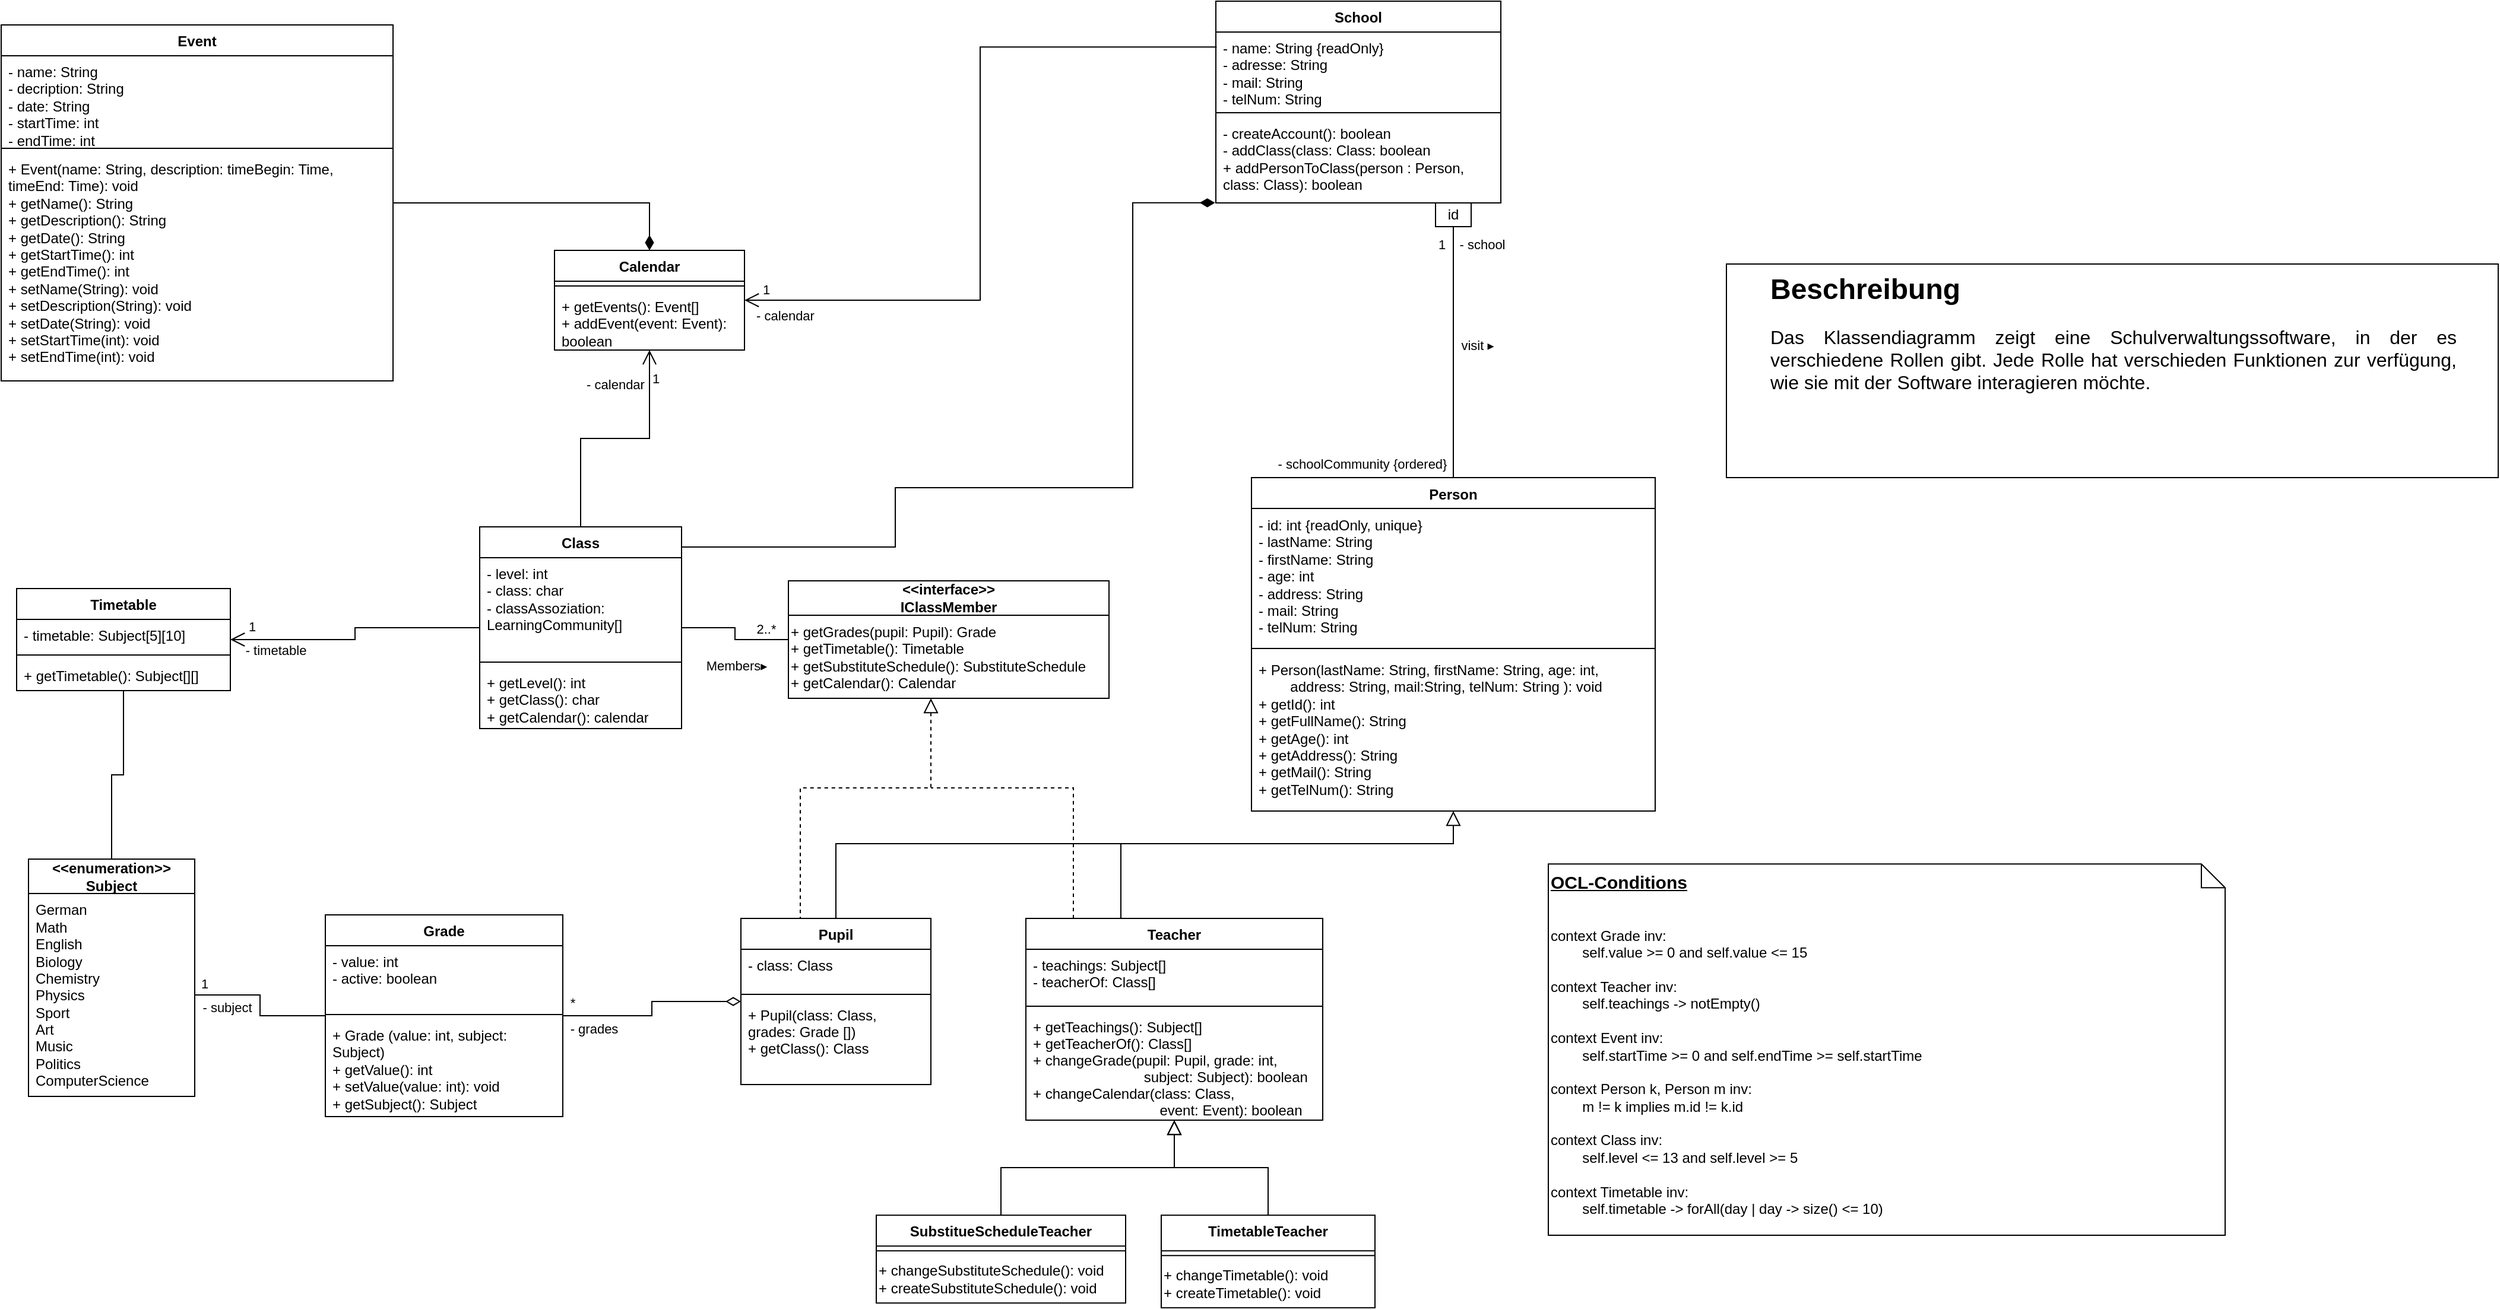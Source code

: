 <mxfile version="24.4.8" type="github">
  <diagram id="C5RBs43oDa-KdzZeNtuy" name="Page-1">
    <mxGraphModel dx="3241" dy="3638" grid="1" gridSize="10" guides="1" tooltips="1" connect="1" arrows="1" fold="1" page="1" pageScale="1" pageWidth="827" pageHeight="1169" math="0" shadow="0">
      <root>
        <mxCell id="WIyWlLk6GJQsqaUBKTNV-0" />
        <mxCell id="WIyWlLk6GJQsqaUBKTNV-1" parent="WIyWlLk6GJQsqaUBKTNV-0" />
        <mxCell id="5Cg1DQGmmBew_H07fwid-9" style="edgeStyle=orthogonalEdgeStyle;rounded=0;orthogonalLoop=1;jettySize=auto;html=1;entryX=1;entryY=0.5;entryDx=0;entryDy=0;endArrow=none;endFill=0;startArrow=diamondThin;startFill=0;startSize=10;endSize=10;" parent="WIyWlLk6GJQsqaUBKTNV-1" source="zkfFHV4jXpPFQw0GAbJ--0" target="rrHhDad-GqAPhSAh23OG-0" edge="1">
          <mxGeometry relative="1" as="geometry" />
        </mxCell>
        <mxCell id="TqdGIouG84ddenYdvqpn-0" value="- grades" style="edgeLabel;html=1;align=center;verticalAlign=middle;resizable=0;points=[];" parent="5Cg1DQGmmBew_H07fwid-9" vertex="1" connectable="0">
          <mxGeometry x="0.303" relative="1" as="geometry">
            <mxPoint x="-31" y="11" as="offset" />
          </mxGeometry>
        </mxCell>
        <mxCell id="TqdGIouG84ddenYdvqpn-2" value="*" style="edgeLabel;html=1;align=center;verticalAlign=middle;resizable=0;points=[];" parent="5Cg1DQGmmBew_H07fwid-9" vertex="1" connectable="0">
          <mxGeometry x="0.911" y="-1" relative="1" as="geometry">
            <mxPoint x="1" y="-10" as="offset" />
          </mxGeometry>
        </mxCell>
        <mxCell id="zkfFHV4jXpPFQw0GAbJ--0" value="Pupil" style="swimlane;fontStyle=1;align=center;verticalAlign=top;childLayout=stackLayout;horizontal=1;startSize=26;horizontalStack=0;resizeParent=1;resizeLast=0;collapsible=1;marginBottom=0;rounded=0;shadow=0;strokeWidth=1;" parent="WIyWlLk6GJQsqaUBKTNV-1" vertex="1">
          <mxGeometry x="-120" y="-1527" width="160" height="140" as="geometry">
            <mxRectangle x="-160" y="-840" width="160" height="26" as="alternateBounds" />
          </mxGeometry>
        </mxCell>
        <mxCell id="zkfFHV4jXpPFQw0GAbJ--1" value="- class: Class&#xa;" style="text;align=left;verticalAlign=top;spacingLeft=4;spacingRight=4;overflow=hidden;rotatable=0;points=[[0,0.5],[1,0.5]];portConstraint=eastwest;" parent="zkfFHV4jXpPFQw0GAbJ--0" vertex="1">
          <mxGeometry y="26" width="160" height="34" as="geometry" />
        </mxCell>
        <mxCell id="zkfFHV4jXpPFQw0GAbJ--4" value="" style="line;html=1;strokeWidth=1;align=left;verticalAlign=middle;spacingTop=-1;spacingLeft=3;spacingRight=3;rotatable=0;labelPosition=right;points=[];portConstraint=eastwest;" parent="zkfFHV4jXpPFQw0GAbJ--0" vertex="1">
          <mxGeometry y="60" width="160" height="8" as="geometry" />
        </mxCell>
        <mxCell id="zkfFHV4jXpPFQw0GAbJ--5" value="+ Pupil(class: Class, &#xa;grades: Grade [])&#xa;+ getClass(): Class" style="text;align=left;verticalAlign=top;spacingLeft=4;spacingRight=4;overflow=hidden;rotatable=0;points=[[0,0.5],[1,0.5]];portConstraint=eastwest;" parent="zkfFHV4jXpPFQw0GAbJ--0" vertex="1">
          <mxGeometry y="68" width="160" height="72" as="geometry" />
        </mxCell>
        <mxCell id="4zYZKZz7MtSo7KlVfENi-1" style="edgeStyle=orthogonalEdgeStyle;rounded=0;orthogonalLoop=1;jettySize=auto;html=1;entryX=0.5;entryY=1;entryDx=0;entryDy=0;endArrow=block;endFill=0;endSize=10;" parent="WIyWlLk6GJQsqaUBKTNV-1" source="zkfFHV4jXpPFQw0GAbJ--6" target="zkfFHV4jXpPFQw0GAbJ--17" edge="1">
          <mxGeometry relative="1" as="geometry" />
        </mxCell>
        <mxCell id="zkfFHV4jXpPFQw0GAbJ--6" value="SubstitueScheduleTeacher&#xa;&#xa;" style="swimlane;fontStyle=1;align=center;verticalAlign=top;childLayout=stackLayout;horizontal=1;startSize=26;horizontalStack=0;resizeParent=1;resizeLast=0;collapsible=1;marginBottom=0;rounded=0;shadow=0;strokeWidth=1;" parent="WIyWlLk6GJQsqaUBKTNV-1" vertex="1">
          <mxGeometry x="-6" y="-1276.86" width="210" height="74" as="geometry">
            <mxRectangle x="130" y="380" width="160" height="26" as="alternateBounds" />
          </mxGeometry>
        </mxCell>
        <mxCell id="zkfFHV4jXpPFQw0GAbJ--9" value="" style="line;html=1;strokeWidth=1;align=left;verticalAlign=middle;spacingTop=-1;spacingLeft=3;spacingRight=3;rotatable=0;labelPosition=right;points=[];portConstraint=eastwest;" parent="zkfFHV4jXpPFQw0GAbJ--6" vertex="1">
          <mxGeometry y="26" width="210" height="8" as="geometry" />
        </mxCell>
        <mxCell id="WbwawXartxjEZme_BU2b-26" value="&lt;div align=&quot;left&quot;&gt;+ changeSubstituteSchedule(): void&lt;br&gt;&lt;/div&gt;&lt;div align=&quot;left&quot;&gt;+ createSubstituteSchedule(): void&lt;br&gt;&lt;/div&gt;" style="text;html=1;align=left;verticalAlign=middle;resizable=0;points=[];autosize=1;strokeColor=none;fillColor=none;" parent="zkfFHV4jXpPFQw0GAbJ--6" vertex="1">
          <mxGeometry y="34" width="210" height="40" as="geometry" />
        </mxCell>
        <mxCell id="4zYZKZz7MtSo7KlVfENi-3" style="edgeStyle=orthogonalEdgeStyle;rounded=0;orthogonalLoop=1;jettySize=auto;html=1;entryX=0.5;entryY=1;entryDx=0;entryDy=0;endArrow=block;endFill=0;endSize=10;" parent="WIyWlLk6GJQsqaUBKTNV-1" source="zkfFHV4jXpPFQw0GAbJ--13" target="zkfFHV4jXpPFQw0GAbJ--17" edge="1">
          <mxGeometry relative="1" as="geometry" />
        </mxCell>
        <mxCell id="zkfFHV4jXpPFQw0GAbJ--13" value="TimetableTeacher" style="swimlane;fontStyle=1;align=center;verticalAlign=top;childLayout=stackLayout;horizontal=1;startSize=30;horizontalStack=0;resizeParent=1;resizeLast=0;collapsible=1;marginBottom=0;rounded=0;shadow=0;strokeWidth=1;" parent="WIyWlLk6GJQsqaUBKTNV-1" vertex="1">
          <mxGeometry x="234" y="-1276.86" width="180" height="78" as="geometry">
            <mxRectangle x="340" y="380" width="170" height="26" as="alternateBounds" />
          </mxGeometry>
        </mxCell>
        <mxCell id="zkfFHV4jXpPFQw0GAbJ--15" value="" style="line;html=1;strokeWidth=1;align=left;verticalAlign=middle;spacingTop=-1;spacingLeft=3;spacingRight=3;rotatable=0;labelPosition=right;points=[];portConstraint=eastwest;" parent="zkfFHV4jXpPFQw0GAbJ--13" vertex="1">
          <mxGeometry y="30" width="180" height="8" as="geometry" />
        </mxCell>
        <mxCell id="WbwawXartxjEZme_BU2b-27" value="&lt;div align=&quot;left&quot;&gt;+ changeTimetable(): void&lt;br&gt;&lt;/div&gt;&lt;div align=&quot;left&quot;&gt;+ createTimetable(): void&lt;/div&gt;" style="text;html=1;align=left;verticalAlign=middle;resizable=0;points=[];autosize=1;strokeColor=none;fillColor=none;" parent="zkfFHV4jXpPFQw0GAbJ--13" vertex="1">
          <mxGeometry y="38" width="180" height="40" as="geometry" />
        </mxCell>
        <mxCell id="WbwawXartxjEZme_BU2b-21" style="edgeStyle=orthogonalEdgeStyle;rounded=0;orthogonalLoop=1;jettySize=auto;html=1;endArrow=none;endFill=0;dashed=1;" parent="WIyWlLk6GJQsqaUBKTNV-1" source="zkfFHV4jXpPFQw0GAbJ--17" edge="1">
          <mxGeometry relative="1" as="geometry">
            <mxPoint x="40" y="-1637" as="targetPoint" />
            <Array as="points">
              <mxPoint x="160" y="-1637" />
              <mxPoint x="110" y="-1637" />
            </Array>
          </mxGeometry>
        </mxCell>
        <mxCell id="zkfFHV4jXpPFQw0GAbJ--17" value="Teacher" style="swimlane;fontStyle=1;align=center;verticalAlign=top;childLayout=stackLayout;horizontal=1;startSize=26;horizontalStack=0;resizeParent=1;resizeLast=0;collapsible=1;marginBottom=0;rounded=0;shadow=0;strokeWidth=1;" parent="WIyWlLk6GJQsqaUBKTNV-1" vertex="1">
          <mxGeometry x="120" y="-1527" width="250" height="170" as="geometry">
            <mxRectangle x="80" y="-840" width="160" height="26" as="alternateBounds" />
          </mxGeometry>
        </mxCell>
        <mxCell id="zkfFHV4jXpPFQw0GAbJ--18" value="- teachings: Subject[]&#xa;- teacherOf: Class[]&#xa;" style="text;align=left;verticalAlign=top;spacingLeft=4;spacingRight=4;overflow=hidden;rotatable=0;points=[[0,0.5],[1,0.5]];portConstraint=eastwest;" parent="zkfFHV4jXpPFQw0GAbJ--17" vertex="1">
          <mxGeometry y="26" width="250" height="44" as="geometry" />
        </mxCell>
        <mxCell id="zkfFHV4jXpPFQw0GAbJ--23" value="" style="line;html=1;strokeWidth=1;align=left;verticalAlign=middle;spacingTop=-1;spacingLeft=3;spacingRight=3;rotatable=0;labelPosition=right;points=[];portConstraint=eastwest;" parent="zkfFHV4jXpPFQw0GAbJ--17" vertex="1">
          <mxGeometry y="70" width="250" height="8" as="geometry" />
        </mxCell>
        <mxCell id="zkfFHV4jXpPFQw0GAbJ--24" value="+ getTeachings(): Subject[]&#xa;+ getTeacherOf(): Class[]&#xa;+ changeGrade(pupil: Pupil, grade: int,&#xa;                            subject: Subject): boolean&#xa;+ changeCalendar(class: Class, &#xa;                                event: Event): boolean" style="text;align=left;verticalAlign=top;spacingLeft=4;spacingRight=4;overflow=hidden;rotatable=0;points=[[0,0.5],[1,0.5]];portConstraint=eastwest;" parent="zkfFHV4jXpPFQw0GAbJ--17" vertex="1">
          <mxGeometry y="78" width="250" height="92" as="geometry" />
        </mxCell>
        <mxCell id="WbwawXartxjEZme_BU2b-4" style="edgeStyle=orthogonalEdgeStyle;rounded=0;orthogonalLoop=1;jettySize=auto;html=1;entryX=1;entryY=0.5;entryDx=0;entryDy=0;endArrow=none;endFill=0;" parent="WIyWlLk6GJQsqaUBKTNV-1" source="rrHhDad-GqAPhSAh23OG-0" target="WbwawXartxjEZme_BU2b-3" edge="1">
          <mxGeometry relative="1" as="geometry" />
        </mxCell>
        <mxCell id="TqdGIouG84ddenYdvqpn-4" value="1" style="edgeLabel;html=1;align=center;verticalAlign=middle;resizable=0;points=[];" parent="WbwawXartxjEZme_BU2b-4" vertex="1" connectable="0">
          <mxGeometry x="0.766" y="-1" relative="1" as="geometry">
            <mxPoint x="-7" y="-9" as="offset" />
          </mxGeometry>
        </mxCell>
        <mxCell id="TqdGIouG84ddenYdvqpn-5" value="- subject" style="edgeLabel;html=1;align=center;verticalAlign=middle;resizable=0;points=[];" parent="WbwawXartxjEZme_BU2b-4" vertex="1" connectable="0">
          <mxGeometry x="0.831" y="1" relative="1" as="geometry">
            <mxPoint x="16" y="9" as="offset" />
          </mxGeometry>
        </mxCell>
        <mxCell id="rrHhDad-GqAPhSAh23OG-0" value="Grade" style="swimlane;fontStyle=1;align=center;verticalAlign=top;childLayout=stackLayout;horizontal=1;startSize=26;horizontalStack=0;resizeParent=1;resizeParentMax=0;resizeLast=0;collapsible=1;marginBottom=0;whiteSpace=wrap;html=1;" parent="WIyWlLk6GJQsqaUBKTNV-1" vertex="1">
          <mxGeometry x="-470" y="-1530" width="200" height="170" as="geometry">
            <mxRectangle x="-490" y="-850" width="70" height="30" as="alternateBounds" />
          </mxGeometry>
        </mxCell>
        <mxCell id="rrHhDad-GqAPhSAh23OG-1" value="&lt;div&gt;- value: int&lt;/div&gt;&lt;div&gt;- active: boolean&lt;/div&gt;" style="text;strokeColor=none;fillColor=none;align=left;verticalAlign=top;spacingLeft=4;spacingRight=4;overflow=hidden;rotatable=0;points=[[0,0.5],[1,0.5]];portConstraint=eastwest;whiteSpace=wrap;html=1;" parent="rrHhDad-GqAPhSAh23OG-0" vertex="1">
          <mxGeometry y="26" width="200" height="54" as="geometry" />
        </mxCell>
        <mxCell id="rrHhDad-GqAPhSAh23OG-2" value="" style="line;strokeWidth=1;fillColor=none;align=left;verticalAlign=middle;spacingTop=-1;spacingLeft=3;spacingRight=3;rotatable=0;labelPosition=right;points=[];portConstraint=eastwest;strokeColor=inherit;" parent="rrHhDad-GqAPhSAh23OG-0" vertex="1">
          <mxGeometry y="80" width="200" height="8" as="geometry" />
        </mxCell>
        <mxCell id="rrHhDad-GqAPhSAh23OG-3" value="&lt;div&gt;+ Grade (value: int, subject: Subject)&lt;br&gt;&lt;/div&gt;&lt;div&gt;+ getValue(): int&lt;/div&gt;&lt;div&gt;+ setValue(value: int): void&lt;br&gt;&lt;/div&gt;&lt;div&gt;+ getSubject(): Subject&lt;/div&gt;" style="text;strokeColor=none;fillColor=none;align=left;verticalAlign=top;spacingLeft=4;spacingRight=4;overflow=hidden;rotatable=0;points=[[0,0.5],[1,0.5]];portConstraint=eastwest;whiteSpace=wrap;html=1;" parent="rrHhDad-GqAPhSAh23OG-0" vertex="1">
          <mxGeometry y="88" width="200" height="82" as="geometry" />
        </mxCell>
        <mxCell id="5Cg1DQGmmBew_H07fwid-13" style="edgeStyle=orthogonalEdgeStyle;rounded=0;orthogonalLoop=1;jettySize=auto;html=1;entryX=1;entryY=0.5;entryDx=0;entryDy=0;endArrow=open;endFill=0;endSize=10;exitX=0.003;exitY=0.197;exitDx=0;exitDy=0;exitPerimeter=0;startSize=10;" parent="WIyWlLk6GJQsqaUBKTNV-1" source="rrHhDad-GqAPhSAh23OG-5" target="rrHhDad-GqAPhSAh23OG-12" edge="1">
          <mxGeometry relative="1" as="geometry" />
        </mxCell>
        <mxCell id="TpZP8rz3wwjgJjstvNqO-3" value="1" style="edgeLabel;html=1;align=center;verticalAlign=middle;resizable=0;points=[];fontFamily=Helvetica;fontSize=11;fontColor=default;labelBackgroundColor=default;" parent="5Cg1DQGmmBew_H07fwid-13" vertex="1" connectable="0">
          <mxGeometry x="0.664" y="-1" relative="1" as="geometry">
            <mxPoint x="-85" y="-8" as="offset" />
          </mxGeometry>
        </mxCell>
        <mxCell id="TqdGIouG84ddenYdvqpn-7" value="- calendar" style="edgeLabel;html=1;align=center;verticalAlign=middle;resizable=0;points=[];" parent="5Cg1DQGmmBew_H07fwid-13" vertex="1" connectable="0">
          <mxGeometry x="0.465" y="1" relative="1" as="geometry">
            <mxPoint x="-130" y="12" as="offset" />
          </mxGeometry>
        </mxCell>
        <mxCell id="5Cg1DQGmmBew_H07fwid-23" style="edgeStyle=orthogonalEdgeStyle;rounded=0;orthogonalLoop=1;jettySize=auto;html=1;entryX=0.5;entryY=0;entryDx=0;entryDy=0;strokeColor=default;align=center;verticalAlign=middle;fontFamily=Helvetica;fontSize=11;fontColor=default;labelBackgroundColor=default;endArrow=none;endFill=0;endSize=10;" parent="WIyWlLk6GJQsqaUBKTNV-1" source="ObR1IF8wktle5v3oRyKV-1" target="rrHhDad-GqAPhSAh23OG-32" edge="1">
          <mxGeometry relative="1" as="geometry">
            <Array as="points" />
          </mxGeometry>
        </mxCell>
        <mxCell id="TqdGIouG84ddenYdvqpn-8" value="- schoolCommunity {ordered}" style="edgeLabel;html=1;align=center;verticalAlign=middle;resizable=0;points=[];" parent="5Cg1DQGmmBew_H07fwid-23" vertex="1" connectable="0">
          <mxGeometry x="0.605" y="-1" relative="1" as="geometry">
            <mxPoint x="-76" y="30" as="offset" />
          </mxGeometry>
        </mxCell>
        <mxCell id="v6CMzdKw22sWxw8PzKiO-6" value="visit ▸" style="edgeLabel;html=1;align=center;verticalAlign=middle;resizable=0;points=[];" parent="5Cg1DQGmmBew_H07fwid-23" vertex="1" connectable="0">
          <mxGeometry x="0.042" relative="1" as="geometry">
            <mxPoint x="20" y="-10" as="offset" />
          </mxGeometry>
        </mxCell>
        <mxCell id="5Cg1DQGmmBew_H07fwid-24" style="rounded=0;orthogonalLoop=1;jettySize=auto;html=1;entryX=1;entryY=0.25;entryDx=0;entryDy=0;strokeColor=default;align=center;verticalAlign=middle;fontFamily=Helvetica;fontSize=11;fontColor=default;labelBackgroundColor=default;endArrow=none;endFill=0;endSize=10;startSize=10;startArrow=diamondThin;startFill=1;exitX=-0.003;exitY=0.999;exitDx=0;exitDy=0;exitPerimeter=0;edgeStyle=orthogonalEdgeStyle;" parent="WIyWlLk6GJQsqaUBKTNV-1" source="rrHhDad-GqAPhSAh23OG-7" target="rrHhDad-GqAPhSAh23OG-8" edge="1">
          <mxGeometry relative="1" as="geometry">
            <Array as="points">
              <mxPoint x="210" y="-2130" />
              <mxPoint x="210" y="-1890" />
              <mxPoint x="10" y="-1890" />
              <mxPoint x="10" y="-1840" />
              <mxPoint x="-170" y="-1840" />
            </Array>
          </mxGeometry>
        </mxCell>
        <mxCell id="rrHhDad-GqAPhSAh23OG-4" value="School" style="swimlane;fontStyle=1;align=center;verticalAlign=top;childLayout=stackLayout;horizontal=1;startSize=26;horizontalStack=0;resizeParent=1;resizeParentMax=0;resizeLast=0;collapsible=1;marginBottom=0;whiteSpace=wrap;html=1;" parent="WIyWlLk6GJQsqaUBKTNV-1" vertex="1">
          <mxGeometry x="280" y="-2300" width="240" height="170" as="geometry">
            <mxRectangle x="-17" y="-1360" width="80" height="30" as="alternateBounds" />
          </mxGeometry>
        </mxCell>
        <mxCell id="rrHhDad-GqAPhSAh23OG-5" value="- name: String {readOnly}&lt;br&gt;&lt;div&gt;- adresse: String&lt;/div&gt;&lt;div&gt;- mail: String&lt;/div&gt;&lt;div&gt;- telNum: String&lt;/div&gt;" style="text;strokeColor=none;fillColor=none;align=left;verticalAlign=top;spacingLeft=4;spacingRight=4;overflow=hidden;rotatable=0;points=[[0,0.5],[1,0.5]];portConstraint=eastwest;whiteSpace=wrap;html=1;" parent="rrHhDad-GqAPhSAh23OG-4" vertex="1">
          <mxGeometry y="26" width="240" height="64" as="geometry" />
        </mxCell>
        <mxCell id="rrHhDad-GqAPhSAh23OG-6" value="" style="line;strokeWidth=1;fillColor=none;align=left;verticalAlign=middle;spacingTop=-1;spacingLeft=3;spacingRight=3;rotatable=0;labelPosition=right;points=[];portConstraint=eastwest;strokeColor=inherit;" parent="rrHhDad-GqAPhSAh23OG-4" vertex="1">
          <mxGeometry y="90" width="240" height="8" as="geometry" />
        </mxCell>
        <mxCell id="rrHhDad-GqAPhSAh23OG-7" value="&lt;div&gt;&lt;span style=&quot;background-color: initial;&quot;&gt;- createAccount(): boolean&lt;/span&gt;&lt;br&gt;&lt;/div&gt;&lt;div&gt;- addClass(class: Class: boolean&lt;/div&gt;&lt;div&gt;+&lt;span style=&quot;background-color: initial;&quot;&gt;&amp;nbsp;addPersonToClass(person : Person, class: Class): boolean&lt;/span&gt;&lt;/div&gt;" style="text;strokeColor=none;fillColor=none;align=left;verticalAlign=top;spacingLeft=4;spacingRight=4;overflow=hidden;rotatable=0;points=[[0,0.5],[1,0.5]];portConstraint=eastwest;whiteSpace=wrap;html=1;" parent="rrHhDad-GqAPhSAh23OG-4" vertex="1">
          <mxGeometry y="98" width="240" height="72" as="geometry" />
        </mxCell>
        <mxCell id="5Cg1DQGmmBew_H07fwid-14" style="edgeStyle=orthogonalEdgeStyle;rounded=0;orthogonalLoop=1;jettySize=auto;html=1;entryX=0.5;entryY=1;entryDx=0;entryDy=0;endArrow=open;endFill=0;endSize=10;" parent="WIyWlLk6GJQsqaUBKTNV-1" source="rrHhDad-GqAPhSAh23OG-8" target="rrHhDad-GqAPhSAh23OG-12" edge="1">
          <mxGeometry relative="1" as="geometry" />
        </mxCell>
        <mxCell id="TpZP8rz3wwjgJjstvNqO-1" value="1" style="edgeLabel;html=1;align=center;verticalAlign=middle;resizable=0;points=[];fontFamily=Helvetica;fontSize=11;fontColor=default;labelBackgroundColor=default;" parent="5Cg1DQGmmBew_H07fwid-14" vertex="1" connectable="0">
          <mxGeometry x="0.65" y="-1" relative="1" as="geometry">
            <mxPoint x="4" y="-12" as="offset" />
          </mxGeometry>
        </mxCell>
        <mxCell id="TqdGIouG84ddenYdvqpn-6" value="- calendar" style="edgeLabel;html=1;align=center;verticalAlign=middle;resizable=0;points=[];" parent="5Cg1DQGmmBew_H07fwid-14" vertex="1" connectable="0">
          <mxGeometry x="0.322" y="1" relative="1" as="geometry">
            <mxPoint x="-28" y="-41" as="offset" />
          </mxGeometry>
        </mxCell>
        <mxCell id="5Cg1DQGmmBew_H07fwid-16" style="edgeStyle=orthogonalEdgeStyle;rounded=0;orthogonalLoop=1;jettySize=auto;html=1;entryX=1;entryY=0.5;entryDx=0;entryDy=0;endArrow=open;endFill=0;endSize=10;" parent="WIyWlLk6GJQsqaUBKTNV-1" source="rrHhDad-GqAPhSAh23OG-8" target="rrHhDad-GqAPhSAh23OG-24" edge="1">
          <mxGeometry relative="1" as="geometry" />
        </mxCell>
        <mxCell id="TpZP8rz3wwjgJjstvNqO-6" value="1" style="edgeLabel;html=1;align=center;verticalAlign=middle;resizable=0;points=[];fontFamily=Helvetica;fontSize=11;fontColor=default;labelBackgroundColor=default;" parent="5Cg1DQGmmBew_H07fwid-16" vertex="1" connectable="0">
          <mxGeometry x="0.759" relative="1" as="geometry">
            <mxPoint x="-9" y="-11" as="offset" />
          </mxGeometry>
        </mxCell>
        <mxCell id="v6CMzdKw22sWxw8PzKiO-1" value="- timetable" style="edgeLabel;html=1;align=center;verticalAlign=middle;resizable=0;points=[];" parent="5Cg1DQGmmBew_H07fwid-16" vertex="1" connectable="0">
          <mxGeometry x="0.78" relative="1" as="geometry">
            <mxPoint x="14" y="9" as="offset" />
          </mxGeometry>
        </mxCell>
        <mxCell id="rrHhDad-GqAPhSAh23OG-8" value="Class" style="swimlane;fontStyle=1;align=center;verticalAlign=top;childLayout=stackLayout;horizontal=1;startSize=26;horizontalStack=0;resizeParent=1;resizeParentMax=0;resizeLast=0;collapsible=1;marginBottom=0;whiteSpace=wrap;html=1;" parent="WIyWlLk6GJQsqaUBKTNV-1" vertex="1">
          <mxGeometry x="-340" y="-1857" width="170" height="170" as="geometry">
            <mxRectangle x="-317" y="-1170" width="80" height="30" as="alternateBounds" />
          </mxGeometry>
        </mxCell>
        <mxCell id="rrHhDad-GqAPhSAh23OG-9" value="&lt;div&gt;- level: int&lt;/div&gt;- class: char&lt;div&gt;- classAssoziation: LearningCommunity[]&lt;/div&gt;" style="text;strokeColor=none;fillColor=none;align=left;verticalAlign=top;spacingLeft=4;spacingRight=4;overflow=hidden;rotatable=0;points=[[0,0.5],[1,0.5]];portConstraint=eastwest;whiteSpace=wrap;html=1;" parent="rrHhDad-GqAPhSAh23OG-8" vertex="1">
          <mxGeometry y="26" width="170" height="84" as="geometry" />
        </mxCell>
        <mxCell id="rrHhDad-GqAPhSAh23OG-10" value="" style="line;strokeWidth=1;fillColor=none;align=left;verticalAlign=middle;spacingTop=-1;spacingLeft=3;spacingRight=3;rotatable=0;labelPosition=right;points=[];portConstraint=eastwest;strokeColor=inherit;" parent="rrHhDad-GqAPhSAh23OG-8" vertex="1">
          <mxGeometry y="110" width="170" height="8" as="geometry" />
        </mxCell>
        <mxCell id="rrHhDad-GqAPhSAh23OG-11" value="&lt;div&gt;+ getLevel(): int&lt;/div&gt;&lt;div&gt;+ getClass(): char&lt;br&gt;&lt;/div&gt;&lt;div&gt;+ getCalendar(): calendar&lt;/div&gt;" style="text;strokeColor=none;fillColor=none;align=left;verticalAlign=top;spacingLeft=4;spacingRight=4;overflow=hidden;rotatable=0;points=[[0,0.5],[1,0.5]];portConstraint=eastwest;whiteSpace=wrap;html=1;" parent="rrHhDad-GqAPhSAh23OG-8" vertex="1">
          <mxGeometry y="118" width="170" height="52" as="geometry" />
        </mxCell>
        <mxCell id="rrHhDad-GqAPhSAh23OG-12" value="Calendar" style="swimlane;fontStyle=1;align=center;verticalAlign=top;childLayout=stackLayout;horizontal=1;startSize=26;horizontalStack=0;resizeParent=1;resizeParentMax=0;resizeLast=0;collapsible=1;marginBottom=0;whiteSpace=wrap;html=1;" parent="WIyWlLk6GJQsqaUBKTNV-1" vertex="1">
          <mxGeometry x="-277" y="-2090" width="160" height="84" as="geometry">
            <mxRectangle x="-460" y="-1386" width="90" height="40" as="alternateBounds" />
          </mxGeometry>
        </mxCell>
        <mxCell id="rrHhDad-GqAPhSAh23OG-14" value="" style="line;strokeWidth=1;fillColor=none;align=left;verticalAlign=middle;spacingTop=-1;spacingLeft=3;spacingRight=3;rotatable=0;labelPosition=right;points=[];portConstraint=eastwest;strokeColor=inherit;" parent="rrHhDad-GqAPhSAh23OG-12" vertex="1">
          <mxGeometry y="26" width="160" height="8" as="geometry" />
        </mxCell>
        <mxCell id="rrHhDad-GqAPhSAh23OG-15" value="+ getEvents(): Event[]&lt;div&gt;+ addEvent(event: Event): boolean&lt;br&gt;&lt;/div&gt;" style="text;strokeColor=none;fillColor=none;align=left;verticalAlign=top;spacingLeft=4;spacingRight=4;overflow=hidden;rotatable=0;points=[[0,0.5],[1,0.5]];portConstraint=eastwest;whiteSpace=wrap;html=1;" parent="rrHhDad-GqAPhSAh23OG-12" vertex="1">
          <mxGeometry y="34" width="160" height="50" as="geometry" />
        </mxCell>
        <mxCell id="v6CMzdKw22sWxw8PzKiO-9" style="edgeStyle=orthogonalEdgeStyle;rounded=0;orthogonalLoop=1;jettySize=auto;html=1;entryX=0.5;entryY=0;entryDx=0;entryDy=0;endArrow=none;endFill=0;" parent="WIyWlLk6GJQsqaUBKTNV-1" source="rrHhDad-GqAPhSAh23OG-24" target="WbwawXartxjEZme_BU2b-1" edge="1">
          <mxGeometry relative="1" as="geometry" />
        </mxCell>
        <mxCell id="rrHhDad-GqAPhSAh23OG-24" value="Timetable" style="swimlane;fontStyle=1;align=center;verticalAlign=top;childLayout=stackLayout;horizontal=1;startSize=26;horizontalStack=0;resizeParent=1;resizeParentMax=0;resizeLast=0;collapsible=1;marginBottom=0;whiteSpace=wrap;html=1;" parent="WIyWlLk6GJQsqaUBKTNV-1" vertex="1">
          <mxGeometry x="-730" y="-1805" width="180" height="86" as="geometry">
            <mxRectangle x="-510" y="-1158" width="110" height="30" as="alternateBounds" />
          </mxGeometry>
        </mxCell>
        <mxCell id="rrHhDad-GqAPhSAh23OG-25" value="- timetable: Subject[5][10]" style="text;strokeColor=none;fillColor=none;align=left;verticalAlign=top;spacingLeft=4;spacingRight=4;overflow=hidden;rotatable=0;points=[[0,0.5],[1,0.5]];portConstraint=eastwest;whiteSpace=wrap;html=1;" parent="rrHhDad-GqAPhSAh23OG-24" vertex="1">
          <mxGeometry y="26" width="180" height="26" as="geometry" />
        </mxCell>
        <mxCell id="rrHhDad-GqAPhSAh23OG-26" value="" style="line;strokeWidth=1;fillColor=none;align=left;verticalAlign=middle;spacingTop=-1;spacingLeft=3;spacingRight=3;rotatable=0;labelPosition=right;points=[];portConstraint=eastwest;strokeColor=inherit;" parent="rrHhDad-GqAPhSAh23OG-24" vertex="1">
          <mxGeometry y="52" width="180" height="8" as="geometry" />
        </mxCell>
        <mxCell id="rrHhDad-GqAPhSAh23OG-27" value="+ getTimetable(): Subject[][]" style="text;strokeColor=none;fillColor=none;align=left;verticalAlign=top;spacingLeft=4;spacingRight=4;overflow=hidden;rotatable=0;points=[[0,0.5],[1,0.5]];portConstraint=eastwest;whiteSpace=wrap;html=1;" parent="rrHhDad-GqAPhSAh23OG-24" vertex="1">
          <mxGeometry y="60" width="180" height="26" as="geometry" />
        </mxCell>
        <mxCell id="TqdGIouG84ddenYdvqpn-10" style="edgeStyle=orthogonalEdgeStyle;rounded=0;orthogonalLoop=1;jettySize=auto;html=1;entryX=0.5;entryY=0;entryDx=0;entryDy=0;endArrow=none;endFill=0;" parent="WIyWlLk6GJQsqaUBKTNV-1" target="zkfFHV4jXpPFQw0GAbJ--0" edge="1">
          <mxGeometry relative="1" as="geometry">
            <mxPoint x="480" y="-1600" as="sourcePoint" />
            <Array as="points">
              <mxPoint x="480" y="-1590" />
              <mxPoint x="-40" y="-1590" />
            </Array>
          </mxGeometry>
        </mxCell>
        <mxCell id="TqdGIouG84ddenYdvqpn-11" style="edgeStyle=orthogonalEdgeStyle;rounded=0;orthogonalLoop=1;jettySize=auto;html=1;entryX=0.5;entryY=0;entryDx=0;entryDy=0;endArrow=none;endFill=0;startArrow=block;startFill=0;startSize=10;" parent="WIyWlLk6GJQsqaUBKTNV-1" source="rrHhDad-GqAPhSAh23OG-32" target="zkfFHV4jXpPFQw0GAbJ--17" edge="1">
          <mxGeometry relative="1" as="geometry">
            <Array as="points">
              <mxPoint x="480" y="-1590" />
              <mxPoint x="200" y="-1590" />
            </Array>
          </mxGeometry>
        </mxCell>
        <mxCell id="rrHhDad-GqAPhSAh23OG-32" value="Person" style="swimlane;fontStyle=1;align=center;verticalAlign=top;childLayout=stackLayout;horizontal=1;startSize=26;horizontalStack=0;resizeParent=1;resizeParentMax=0;resizeLast=0;collapsible=1;marginBottom=0;whiteSpace=wrap;html=1;" parent="WIyWlLk6GJQsqaUBKTNV-1" vertex="1">
          <mxGeometry x="310" y="-1898.5" width="340" height="281" as="geometry">
            <mxRectangle x="310" y="-1898.5" width="80" height="30" as="alternateBounds" />
          </mxGeometry>
        </mxCell>
        <mxCell id="rrHhDad-GqAPhSAh23OG-33" value="&lt;div&gt;- id: int {readOnly, unique}&lt;br&gt;&lt;/div&gt;- lastName: String&lt;div&gt;- firstName: String&lt;br&gt;&lt;div&gt;- age: int&lt;/div&gt;&lt;div&gt;- address: String&lt;/div&gt;&lt;div&gt;- mail: String&lt;/div&gt;&lt;div&gt;- telNum: String&lt;/div&gt;&lt;div&gt;&lt;br&gt;&lt;/div&gt;&lt;/div&gt;" style="text;strokeColor=none;fillColor=none;align=left;verticalAlign=top;spacingLeft=4;spacingRight=4;overflow=hidden;rotatable=0;points=[[0,0.5],[1,0.5]];portConstraint=eastwest;whiteSpace=wrap;html=1;" parent="rrHhDad-GqAPhSAh23OG-32" vertex="1">
          <mxGeometry y="26" width="340" height="114" as="geometry" />
        </mxCell>
        <mxCell id="rrHhDad-GqAPhSAh23OG-34" value="" style="line;strokeWidth=1;fillColor=none;align=left;verticalAlign=middle;spacingTop=-1;spacingLeft=3;spacingRight=3;rotatable=0;labelPosition=right;points=[];portConstraint=eastwest;strokeColor=inherit;" parent="rrHhDad-GqAPhSAh23OG-32" vertex="1">
          <mxGeometry y="140" width="340" height="8" as="geometry" />
        </mxCell>
        <mxCell id="rrHhDad-GqAPhSAh23OG-35" value="&lt;div&gt;+ Person(lastName: String, firstName: String, age: int,&lt;/div&gt;&lt;div&gt;&lt;span style=&quot;white-space: pre;&quot;&gt;&#x9;&lt;/span&gt;address: String, mail:String, telNum: String ): void&lt;br&gt;&lt;/div&gt;&lt;div&gt;+ getId(): int&lt;/div&gt;&lt;div&gt;+ getFullName(): String&lt;/div&gt;&lt;div&gt;+ getAge(): int&lt;/div&gt;&lt;div&gt;+ getAddress(): String&lt;/div&gt;&lt;div&gt;+ getMail(): String&lt;/div&gt;&lt;div&gt;+ getTelNum(): String&lt;br&gt;&lt;/div&gt;" style="text;strokeColor=none;fillColor=none;align=left;verticalAlign=top;spacingLeft=4;spacingRight=4;overflow=hidden;rotatable=0;points=[[0,0.5],[1,0.5]];portConstraint=eastwest;whiteSpace=wrap;html=1;" parent="rrHhDad-GqAPhSAh23OG-32" vertex="1">
          <mxGeometry y="148" width="340" height="133" as="geometry" />
        </mxCell>
        <mxCell id="WbwawXartxjEZme_BU2b-1" value="&lt;div&gt;&amp;lt;&amp;lt;enumeration&amp;gt;&amp;gt;&lt;br&gt;&lt;/div&gt;&lt;div&gt;Subject&lt;/div&gt;" style="swimlane;fontStyle=1;align=center;verticalAlign=middle;childLayout=stackLayout;horizontal=1;startSize=29;horizontalStack=0;resizeParent=1;resizeParentMax=0;resizeLast=0;collapsible=0;marginBottom=0;html=1;whiteSpace=wrap;" parent="WIyWlLk6GJQsqaUBKTNV-1" vertex="1">
          <mxGeometry x="-720" y="-1577" width="140" height="200" as="geometry" />
        </mxCell>
        <mxCell id="WbwawXartxjEZme_BU2b-3" value="&lt;div&gt;German&lt;/div&gt;&lt;div&gt;Math&lt;/div&gt;&lt;div&gt;English&lt;/div&gt;&lt;div&gt;Biology&lt;/div&gt;&lt;div&gt;Chemistry&lt;/div&gt;&lt;div&gt;Physics&lt;/div&gt;&lt;div&gt;Sport&lt;br&gt;&lt;/div&gt;&lt;div&gt;Art&lt;/div&gt;&lt;div&gt;Music&lt;/div&gt;&lt;div&gt;Politics&lt;/div&gt;&lt;div&gt;ComputerScience&lt;/div&gt;" style="text;html=1;strokeColor=none;fillColor=none;align=left;verticalAlign=middle;spacingLeft=4;spacingRight=4;overflow=hidden;rotatable=0;points=[[0,0.5],[1,0.5]];portConstraint=eastwest;whiteSpace=wrap;" parent="WbwawXartxjEZme_BU2b-1" vertex="1">
          <mxGeometry y="29" width="140" height="171" as="geometry" />
        </mxCell>
        <mxCell id="WbwawXartxjEZme_BU2b-16" style="edgeStyle=orthogonalEdgeStyle;rounded=0;orthogonalLoop=1;jettySize=auto;html=1;entryX=0.5;entryY=0;entryDx=0;entryDy=0;endArrow=none;endFill=0;startArrow=block;startFill=0;startSize=10;dashed=1;" parent="WIyWlLk6GJQsqaUBKTNV-1" source="WbwawXartxjEZme_BU2b-9" target="zkfFHV4jXpPFQw0GAbJ--0" edge="1">
          <mxGeometry relative="1" as="geometry">
            <Array as="points">
              <mxPoint x="40" y="-1637" />
              <mxPoint x="-70" y="-1637" />
              <mxPoint x="-70" y="-1527" />
            </Array>
          </mxGeometry>
        </mxCell>
        <mxCell id="5Cg1DQGmmBew_H07fwid-18" style="edgeStyle=orthogonalEdgeStyle;rounded=0;orthogonalLoop=1;jettySize=auto;html=1;entryX=1;entryY=0.5;entryDx=0;entryDy=0;endArrow=none;endFill=0;" parent="WIyWlLk6GJQsqaUBKTNV-1" source="WbwawXartxjEZme_BU2b-9" target="rrHhDad-GqAPhSAh23OG-8" edge="1">
          <mxGeometry relative="1" as="geometry" />
        </mxCell>
        <mxCell id="TpZP8rz3wwjgJjstvNqO-4" value="2..*" style="edgeLabel;html=1;align=center;verticalAlign=middle;resizable=0;points=[];fontFamily=Helvetica;fontSize=11;fontColor=default;labelBackgroundColor=default;" parent="5Cg1DQGmmBew_H07fwid-18" vertex="1" connectable="0">
          <mxGeometry x="-0.411" y="2" relative="1" as="geometry">
            <mxPoint x="10" y="-11" as="offset" />
          </mxGeometry>
        </mxCell>
        <mxCell id="v6CMzdKw22sWxw8PzKiO-2" value="Members▸" style="edgeLabel;html=1;align=center;verticalAlign=middle;resizable=0;points=[];" parent="5Cg1DQGmmBew_H07fwid-18" vertex="1" connectable="0">
          <mxGeometry x="-0.236" y="2" relative="1" as="geometry">
            <mxPoint x="-6" y="20" as="offset" />
          </mxGeometry>
        </mxCell>
        <mxCell id="WbwawXartxjEZme_BU2b-9" value="&lt;div&gt;&amp;lt;&amp;lt;interface&amp;gt;&amp;gt;&lt;br&gt;&lt;/div&gt;&lt;div&gt;IClassMember&lt;/div&gt;" style="swimlane;fontStyle=1;align=center;verticalAlign=middle;childLayout=stackLayout;horizontal=1;startSize=29;horizontalStack=0;resizeParent=1;resizeParentMax=0;resizeLast=0;collapsible=0;marginBottom=0;html=1;whiteSpace=wrap;" parent="WIyWlLk6GJQsqaUBKTNV-1" vertex="1">
          <mxGeometry x="-80" y="-1811.5" width="270" height="99" as="geometry" />
        </mxCell>
        <mxCell id="WbwawXartxjEZme_BU2b-11" value="&lt;div align=&quot;left&quot;&gt;+ getGrades(pupil: Pupil): Grade&lt;br&gt;&lt;/div&gt;&lt;div align=&quot;left&quot;&gt;+ getTimetable(): Timetable&lt;br&gt;&lt;/div&gt;&lt;div align=&quot;left&quot;&gt;+ getSubstituteSchedule():&amp;nbsp;&lt;span style=&quot;background-color: initial;&quot;&gt;SubstituteSchedule&lt;/span&gt;&lt;br&gt;&lt;/div&gt;&lt;div align=&quot;left&quot;&gt;+ getCalendar(): Calendar&lt;br&gt;&lt;/div&gt;" style="text;html=1;align=left;verticalAlign=middle;resizable=0;points=[];autosize=1;strokeColor=none;fillColor=none;" parent="WbwawXartxjEZme_BU2b-9" vertex="1">
          <mxGeometry y="29" width="270" height="70" as="geometry" />
        </mxCell>
        <mxCell id="TpZP8rz3wwjgJjstvNqO-0" style="edgeStyle=orthogonalEdgeStyle;rounded=0;orthogonalLoop=1;jettySize=auto;html=1;entryX=0.5;entryY=0;entryDx=0;entryDy=0;endArrow=diamondThin;endFill=1;endSize=10;startSize=10;startArrow=none;startFill=0;" parent="WIyWlLk6GJQsqaUBKTNV-1" source="5Cg1DQGmmBew_H07fwid-25" target="rrHhDad-GqAPhSAh23OG-12" edge="1">
          <mxGeometry relative="1" as="geometry" />
        </mxCell>
        <mxCell id="5Cg1DQGmmBew_H07fwid-25" value="&lt;div&gt;Event&lt;/div&gt;" style="swimlane;fontStyle=1;align=center;verticalAlign=top;childLayout=stackLayout;horizontal=1;startSize=26;horizontalStack=0;resizeParent=1;resizeParentMax=0;resizeLast=0;collapsible=1;marginBottom=0;whiteSpace=wrap;html=1;" parent="WIyWlLk6GJQsqaUBKTNV-1" vertex="1">
          <mxGeometry x="-743" y="-2280" width="330" height="300" as="geometry">
            <mxRectangle x="-460" y="-1386" width="90" height="40" as="alternateBounds" />
          </mxGeometry>
        </mxCell>
        <mxCell id="5Cg1DQGmmBew_H07fwid-26" value="- name: String&lt;div&gt;- decription: String&lt;/div&gt;&lt;div&gt;- date: String&lt;/div&gt;&lt;div&gt;- startTime: int&lt;/div&gt;&lt;div&gt;- endTime: int&lt;/div&gt;" style="text;strokeColor=none;fillColor=none;align=left;verticalAlign=top;spacingLeft=4;spacingRight=4;overflow=hidden;rotatable=0;points=[[0,0.5],[1,0.5]];portConstraint=eastwest;whiteSpace=wrap;html=1;" parent="5Cg1DQGmmBew_H07fwid-25" vertex="1">
          <mxGeometry y="26" width="330" height="74" as="geometry" />
        </mxCell>
        <mxCell id="5Cg1DQGmmBew_H07fwid-27" value="" style="line;strokeWidth=1;fillColor=none;align=left;verticalAlign=middle;spacingTop=-1;spacingLeft=3;spacingRight=3;rotatable=0;labelPosition=right;points=[];portConstraint=eastwest;strokeColor=inherit;" parent="5Cg1DQGmmBew_H07fwid-25" vertex="1">
          <mxGeometry y="100" width="330" height="8" as="geometry" />
        </mxCell>
        <mxCell id="5Cg1DQGmmBew_H07fwid-28" value="&lt;div&gt;+ Event(name: String, description: timeBegin: Time, timeEnd: Time): void&lt;br&gt;&lt;/div&gt;&lt;div&gt;+ getName(): String&lt;/div&gt;&lt;div&gt;+ getDescription(): String&lt;/div&gt;&lt;div&gt;+ getDate(): String&lt;br&gt;&lt;/div&gt;&lt;div&gt;+ getStartTime(): int&lt;/div&gt;&lt;div&gt;+ getEndTime(): int&lt;/div&gt;&lt;div&gt;&lt;div&gt;+ setName(String):&amp;nbsp;&lt;span style=&quot;background-color: initial;&quot;&gt;void&lt;/span&gt;&lt;/div&gt;&lt;div&gt;+ setDescription(String):&amp;nbsp;&lt;span style=&quot;background-color: initial;&quot;&gt;void&lt;/span&gt;&lt;/div&gt;&lt;div&gt;+ setDate(String):&amp;nbsp;&lt;span style=&quot;background-color: initial;&quot;&gt;void&lt;/span&gt;&lt;br&gt;&lt;/div&gt;&lt;div&gt;+ setStartTime(int):&amp;nbsp;&lt;span style=&quot;background-color: initial;&quot;&gt;void&lt;/span&gt;&lt;/div&gt;&lt;div&gt;+ setEndTime(int): void&lt;/div&gt;&lt;/div&gt;" style="text;strokeColor=none;fillColor=none;align=left;verticalAlign=top;spacingLeft=4;spacingRight=4;overflow=hidden;rotatable=0;points=[[0,0.5],[1,0.5]];portConstraint=eastwest;whiteSpace=wrap;html=1;" parent="5Cg1DQGmmBew_H07fwid-25" vertex="1">
          <mxGeometry y="108" width="330" height="192" as="geometry" />
        </mxCell>
        <mxCell id="ObR1IF8wktle5v3oRyKV-2" value="" style="edgeStyle=orthogonalEdgeStyle;rounded=0;orthogonalLoop=1;jettySize=auto;html=1;entryX=0.5;entryY=0;entryDx=0;entryDy=0;strokeColor=default;align=center;verticalAlign=middle;fontFamily=Helvetica;fontSize=11;fontColor=default;labelBackgroundColor=default;endArrow=none;endFill=0;endSize=10;" parent="WIyWlLk6GJQsqaUBKTNV-1" source="rrHhDad-GqAPhSAh23OG-4" target="ObR1IF8wktle5v3oRyKV-1" edge="1">
          <mxGeometry relative="1" as="geometry">
            <Array as="points">
              <mxPoint x="480" y="-1970" />
            </Array>
            <mxPoint x="480" y="-2130" as="sourcePoint" />
            <mxPoint x="480" y="-1898" as="targetPoint" />
          </mxGeometry>
        </mxCell>
        <mxCell id="ObR1IF8wktle5v3oRyKV-5" value="- school" style="edgeLabel;html=1;align=center;verticalAlign=middle;resizable=0;points=[];" parent="ObR1IF8wktle5v3oRyKV-2" vertex="1" connectable="0">
          <mxGeometry x="-0.878" y="-1" relative="1" as="geometry">
            <mxPoint x="25" y="15" as="offset" />
          </mxGeometry>
        </mxCell>
        <mxCell id="ObR1IF8wktle5v3oRyKV-6" value="1" style="edgeLabel;html=1;align=center;verticalAlign=middle;resizable=0;points=[];" parent="ObR1IF8wktle5v3oRyKV-2" vertex="1" connectable="0">
          <mxGeometry x="-0.862" relative="1" as="geometry">
            <mxPoint x="-10" y="13" as="offset" />
          </mxGeometry>
        </mxCell>
        <mxCell id="ObR1IF8wktle5v3oRyKV-1" value="id" style="rounded=0;whiteSpace=wrap;html=1;" parent="WIyWlLk6GJQsqaUBKTNV-1" vertex="1">
          <mxGeometry x="465" y="-2130" width="30" height="20" as="geometry" />
        </mxCell>
        <mxCell id="4zYZKZz7MtSo7KlVfENi-0" value="&lt;b&gt;&lt;u&gt;&lt;font style=&quot;font-size: 15px;&quot;&gt;OCL-Conditions&lt;/font&gt;&lt;/u&gt;&lt;/b&gt;&lt;div&gt;&lt;br&gt;&lt;/div&gt;&lt;div&gt;&lt;span style=&quot;background-color: initial;&quot;&gt;&lt;br&gt;&lt;/span&gt;&lt;/div&gt;&lt;div&gt;&lt;span style=&quot;background-color: initial;&quot;&gt;context Grade inv:&lt;/span&gt;&lt;/div&gt;&lt;div&gt;&lt;span style=&quot;background-color: initial;&quot;&gt;&lt;span style=&quot;white-space: pre;&quot;&gt;&#x9;self.&lt;/span&gt;value &amp;gt;= 0 and self.value &amp;lt;= 15&lt;br&gt;&lt;/span&gt;&lt;/div&gt;&lt;div&gt;&lt;span style=&quot;background-color: initial;&quot;&gt;&lt;br&gt;&lt;/span&gt;&lt;/div&gt;&lt;div&gt;&lt;span style=&quot;background-color: initial;&quot;&gt;&lt;div&gt;context Teacher inv:&lt;/div&gt;&lt;div&gt;&amp;nbsp;&lt;span style=&quot;white-space: pre;&quot;&gt;&#x9;self.&lt;/span&gt;teachings -&amp;gt; notEmpty()&lt;/div&gt;&lt;/span&gt;&lt;/div&gt;&lt;div&gt;&lt;br&gt;&lt;/div&gt;&lt;div&gt;context Event inv:&lt;/div&gt;&lt;div&gt;&lt;span style=&quot;white-space: pre;&quot;&gt;&#x9;self.&lt;/span&gt;startTime &amp;gt;= 0 and self.endTime &amp;gt;= self.startTime&lt;/div&gt;&lt;div&gt;&lt;br&gt;&lt;/div&gt;&lt;div&gt;context Person k, Person m inv:&lt;/div&gt;&lt;div&gt;&lt;span style=&quot;white-space: pre;&quot;&gt;&#x9;&lt;/span&gt;m != k implies m.id != k.id&lt;br&gt;&lt;/div&gt;&lt;div&gt;&lt;span style=&quot;background-color: initial;&quot;&gt;&lt;br&gt;&lt;/span&gt;&lt;/div&gt;&lt;div&gt;&lt;span style=&quot;background-color: initial;&quot;&gt;context Class inv:&lt;/span&gt;&lt;/div&gt;&lt;div&gt;&lt;span style=&quot;background-color: initial;&quot;&gt;&lt;span style=&quot;white-space: pre;&quot;&gt;&#x9;&lt;/span&gt;self.level &amp;lt;= 13 and self.level &amp;gt;= 5&lt;br&gt;&lt;/span&gt;&lt;/div&gt;&lt;div&gt;&lt;br&gt;&lt;/div&gt;&lt;div&gt;context Timetable inv:&lt;/div&gt;&lt;div&gt;&lt;span style=&quot;white-space: pre;&quot;&gt;&#x9;self.&lt;/span&gt;timetable -&amp;gt; forAll(day | day -&amp;gt; size() &amp;lt;= 10)&lt;br&gt;&lt;/div&gt;" style="shape=note;size=20;whiteSpace=wrap;html=1;align=left;verticalAlign=top;" parent="WIyWlLk6GJQsqaUBKTNV-1" vertex="1">
          <mxGeometry x="560" y="-1572.86" width="570" height="312.86" as="geometry" />
        </mxCell>
        <mxCell id="CcTJfC-bbgUz9oRToUhB-0" value="" style="rounded=0;whiteSpace=wrap;html=1;" parent="WIyWlLk6GJQsqaUBKTNV-1" vertex="1">
          <mxGeometry x="710" y="-2078.5" width="650" height="180" as="geometry" />
        </mxCell>
        <mxCell id="CcTJfC-bbgUz9oRToUhB-1" value="&lt;h1 style=&quot;margin-top: 0px;&quot;&gt;&lt;span style=&quot;background-color: initial;&quot;&gt;&lt;font style=&quot;font-size: 24px;&quot;&gt;Beschreibung&lt;/font&gt;&lt;/span&gt;&lt;/h1&gt;&lt;div style=&quot;text-align: justify;&quot;&gt;&lt;span style=&quot;background-color: initial;&quot;&gt;&lt;font size=&quot;3&quot; style=&quot;&quot;&gt;Das Klassendiagramm zeigt eine Schulverwaltungssoftware, in der es verschiedene Rollen gibt. Jede Rolle hat verschieden Funktionen zur verfügung, wie sie mit der Software interagieren möchte.&lt;/font&gt;&lt;br&gt;&lt;/span&gt;&lt;/div&gt;" style="text;html=1;whiteSpace=wrap;overflow=hidden;rounded=0;" parent="WIyWlLk6GJQsqaUBKTNV-1" vertex="1">
          <mxGeometry x="745" y="-2078.5" width="580" height="180" as="geometry" />
        </mxCell>
      </root>
    </mxGraphModel>
  </diagram>
</mxfile>
